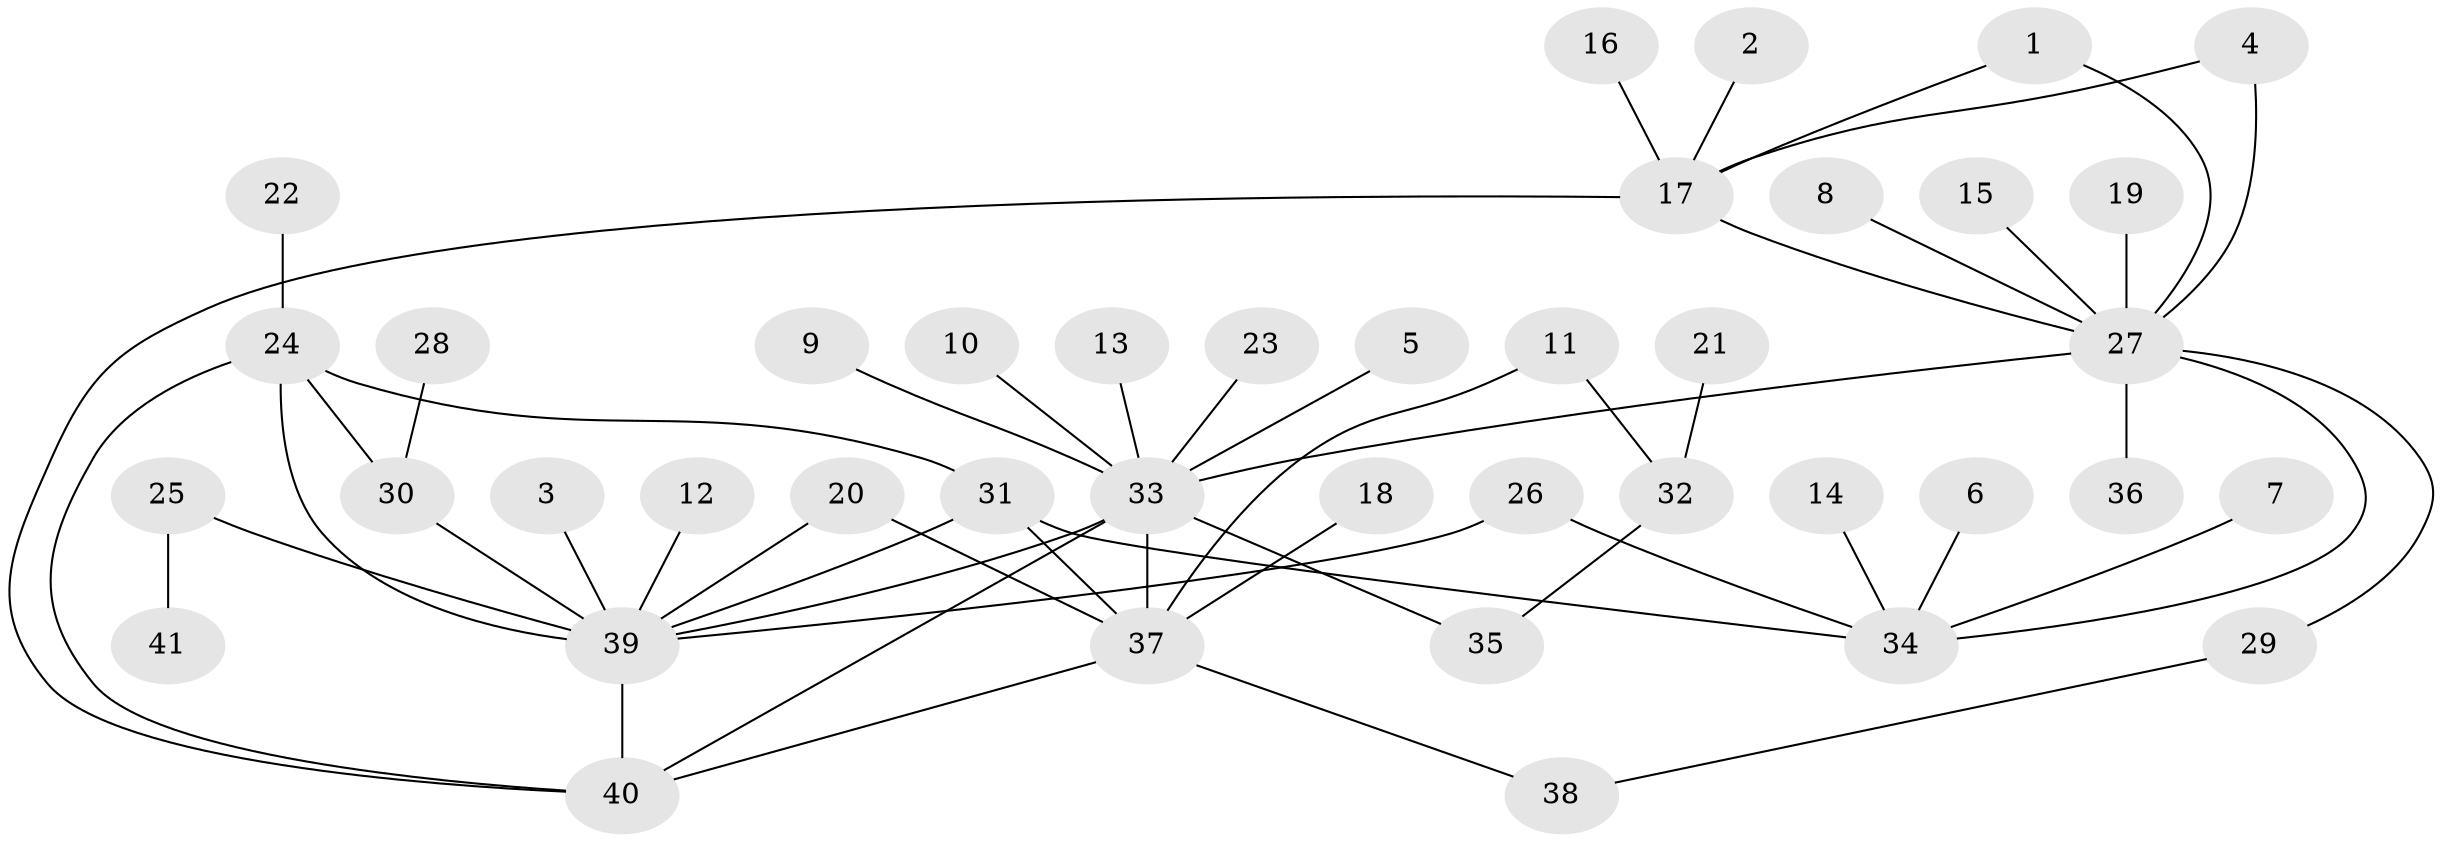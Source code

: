 // original degree distribution, {6: 0.007462686567164179, 8: 0.007462686567164179, 16: 0.007462686567164179, 14: 0.007462686567164179, 12: 0.007462686567164179, 5: 0.022388059701492536, 3: 0.09701492537313433, 13: 0.007462686567164179, 9: 0.014925373134328358, 4: 0.05223880597014925, 2: 0.208955223880597, 1: 0.5597014925373134}
// Generated by graph-tools (version 1.1) at 2025/36/03/04/25 23:36:47]
// undirected, 41 vertices, 54 edges
graph export_dot {
  node [color=gray90,style=filled];
  1;
  2;
  3;
  4;
  5;
  6;
  7;
  8;
  9;
  10;
  11;
  12;
  13;
  14;
  15;
  16;
  17;
  18;
  19;
  20;
  21;
  22;
  23;
  24;
  25;
  26;
  27;
  28;
  29;
  30;
  31;
  32;
  33;
  34;
  35;
  36;
  37;
  38;
  39;
  40;
  41;
  1 -- 17 [weight=1.0];
  1 -- 27 [weight=1.0];
  2 -- 17 [weight=1.0];
  3 -- 39 [weight=1.0];
  4 -- 17 [weight=1.0];
  4 -- 27 [weight=1.0];
  5 -- 33 [weight=1.0];
  6 -- 34 [weight=1.0];
  7 -- 34 [weight=1.0];
  8 -- 27 [weight=1.0];
  9 -- 33 [weight=1.0];
  10 -- 33 [weight=1.0];
  11 -- 32 [weight=1.0];
  11 -- 37 [weight=1.0];
  12 -- 39 [weight=1.0];
  13 -- 33 [weight=1.0];
  14 -- 34 [weight=1.0];
  15 -- 27 [weight=1.0];
  16 -- 17 [weight=1.0];
  17 -- 27 [weight=1.0];
  17 -- 40 [weight=1.0];
  18 -- 37 [weight=1.0];
  19 -- 27 [weight=1.0];
  20 -- 37 [weight=1.0];
  20 -- 39 [weight=1.0];
  21 -- 32 [weight=1.0];
  22 -- 24 [weight=1.0];
  23 -- 33 [weight=1.0];
  24 -- 30 [weight=1.0];
  24 -- 31 [weight=1.0];
  24 -- 39 [weight=2.0];
  24 -- 40 [weight=1.0];
  25 -- 39 [weight=1.0];
  25 -- 41 [weight=1.0];
  26 -- 34 [weight=1.0];
  26 -- 39 [weight=1.0];
  27 -- 29 [weight=1.0];
  27 -- 33 [weight=1.0];
  27 -- 34 [weight=1.0];
  27 -- 36 [weight=1.0];
  28 -- 30 [weight=1.0];
  29 -- 38 [weight=1.0];
  30 -- 39 [weight=1.0];
  31 -- 34 [weight=1.0];
  31 -- 37 [weight=1.0];
  31 -- 39 [weight=1.0];
  32 -- 35 [weight=1.0];
  33 -- 35 [weight=1.0];
  33 -- 37 [weight=2.0];
  33 -- 39 [weight=1.0];
  33 -- 40 [weight=1.0];
  37 -- 38 [weight=1.0];
  37 -- 40 [weight=1.0];
  39 -- 40 [weight=1.0];
}
